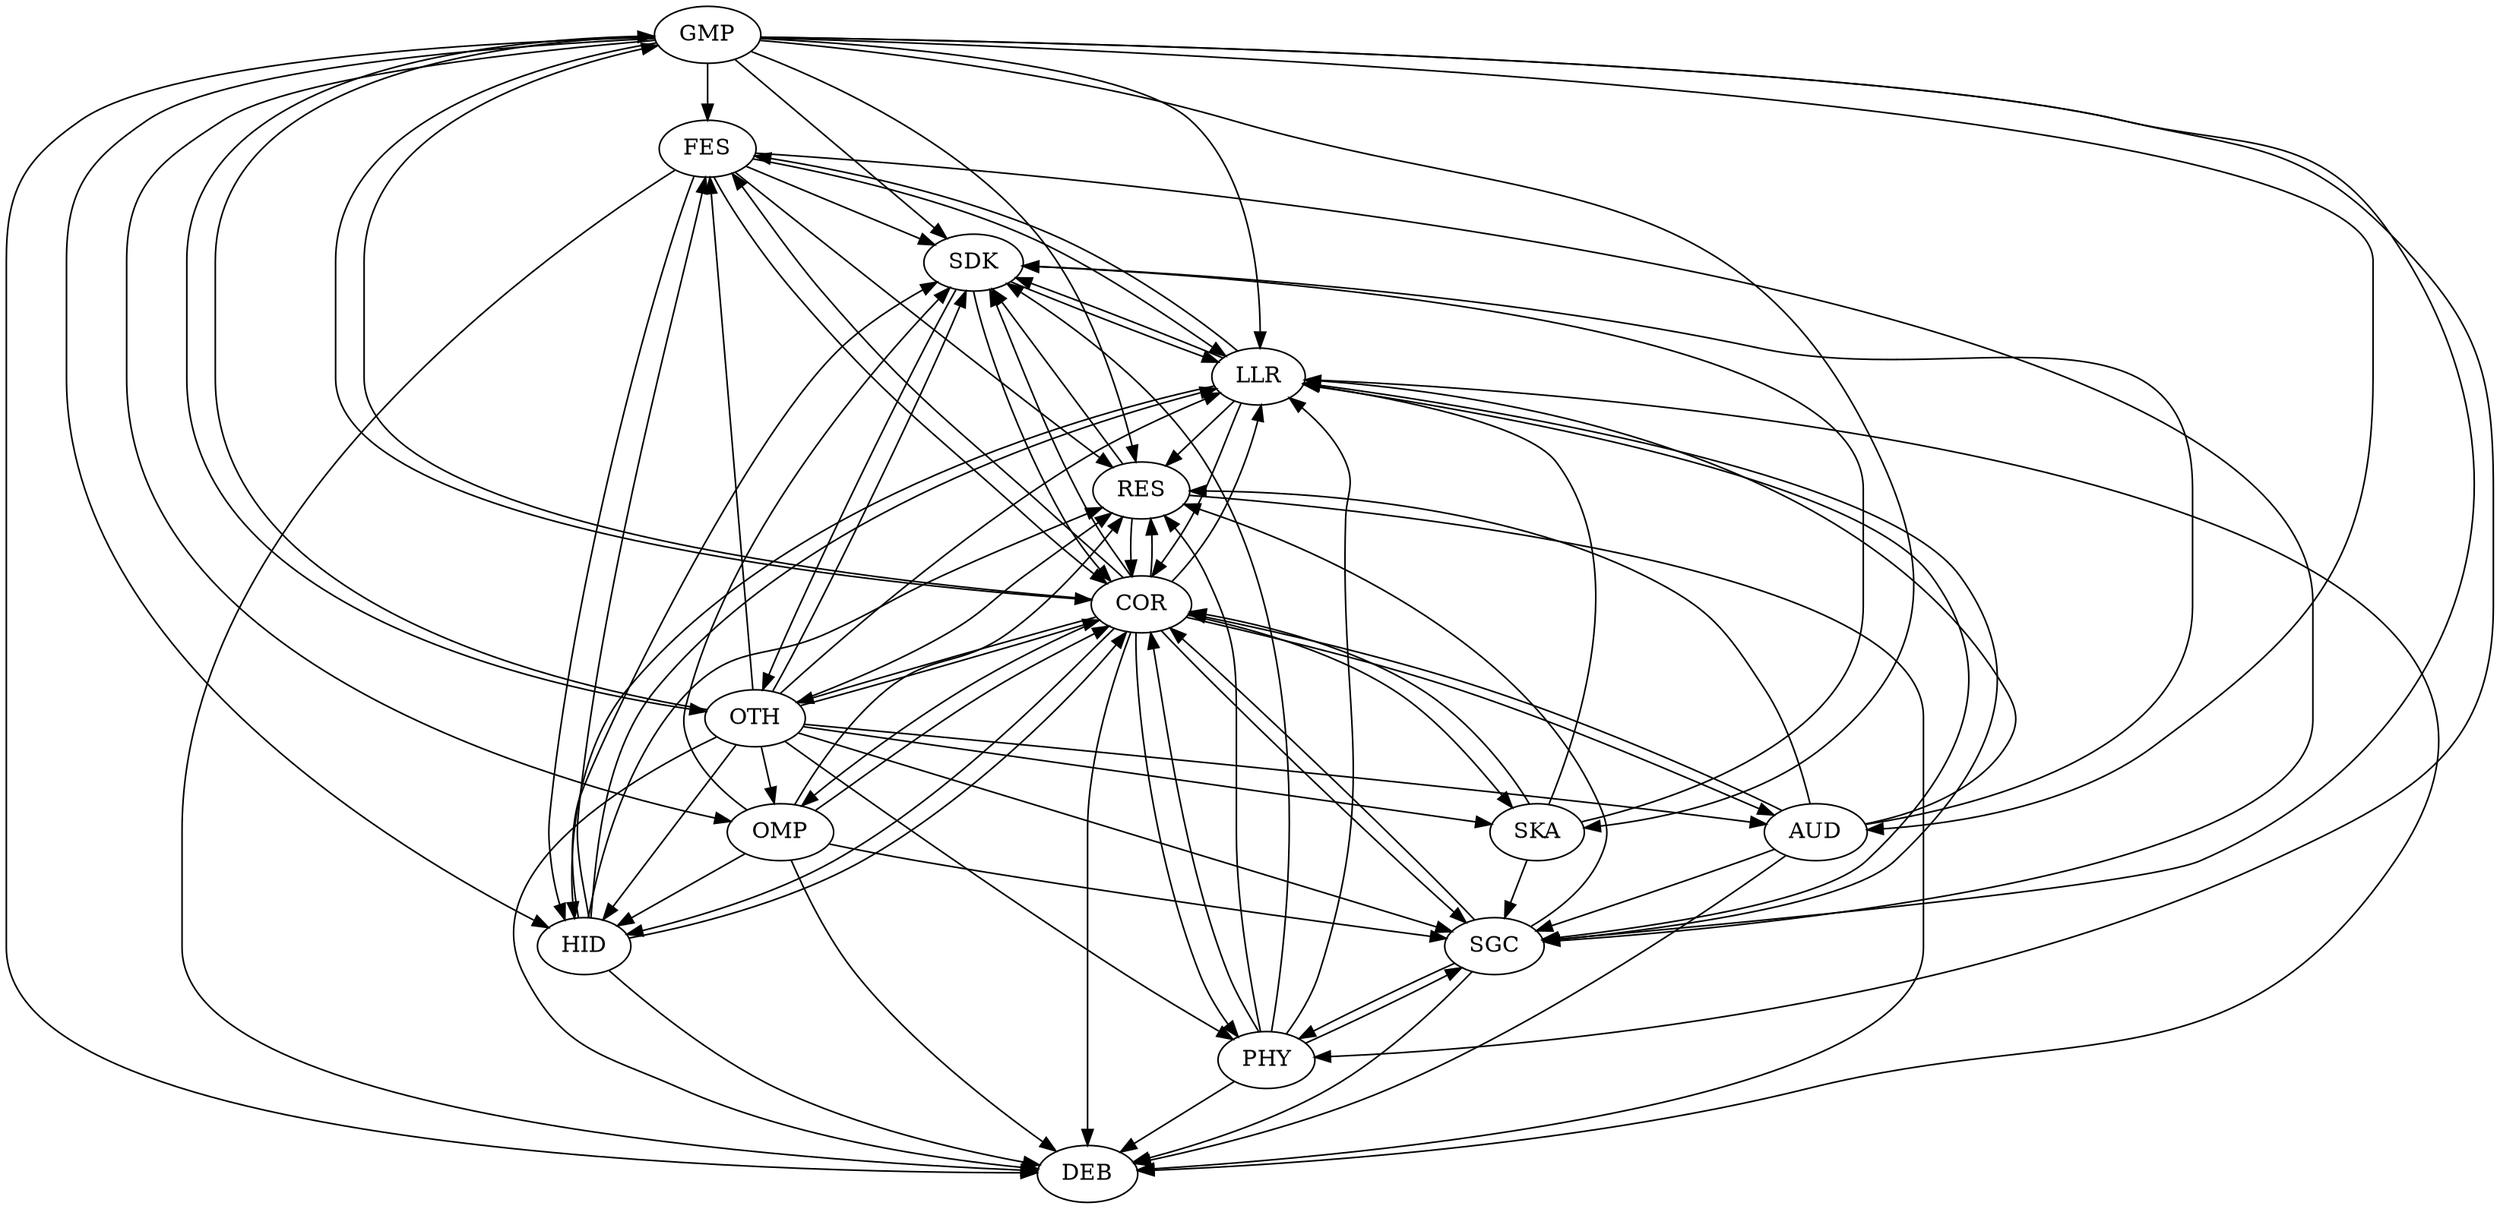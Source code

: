 digraph "source tree" {GMP->FESGMP->OMPGMP->PHYGMP->SDKGMP->LLRGMP->CORGMP->AUDGMP->DEBGMP->HIDGMP->SGCGMP->SKAGMP->RESGMP->OTHRES->SDKRES->CORRES->DEBLLR->SGCLLR->RESLLR->HIDLLR->FESLLR->DEBLLR->SDKLLR->CORSGC->CORSGC->RESSGC->LLRSGC->PHYSGC->DEBFES->SDKFES->SGCFES->HIDFES->RESFES->LLRFES->DEBFES->COROMP->SGCOMP->HIDOMP->RESOMP->DEBOMP->SDKOMP->CORCOR->FESCOR->OMPCOR->PHYCOR->SDKCOR->LLRCOR->AUDCOR->DEBCOR->GMPCOR->HIDCOR->SGCCOR->SKACOR->RESCOR->OTHSDK->LLRSDK->CORSDK->OTHPHY->CORPHY->SGCPHY->RESPHY->LLRPHY->SDKPHY->DEBHID->CORHID->RESHID->FESHID->LLRHID->SDKHID->DEBAUD->DEBAUD->SGCAUD->RESAUD->LLRAUD->SDKAUD->CORSKA->SDKSKA->LLRSKA->SGCSKA->COROTH->FESOTH->OMPOTH->PHYOTH->SDKOTH->LLROTH->COROTH->AUDOTH->DEBOTH->HIDOTH->GMPOTH->SGCOTH->SKAOTH->RES}